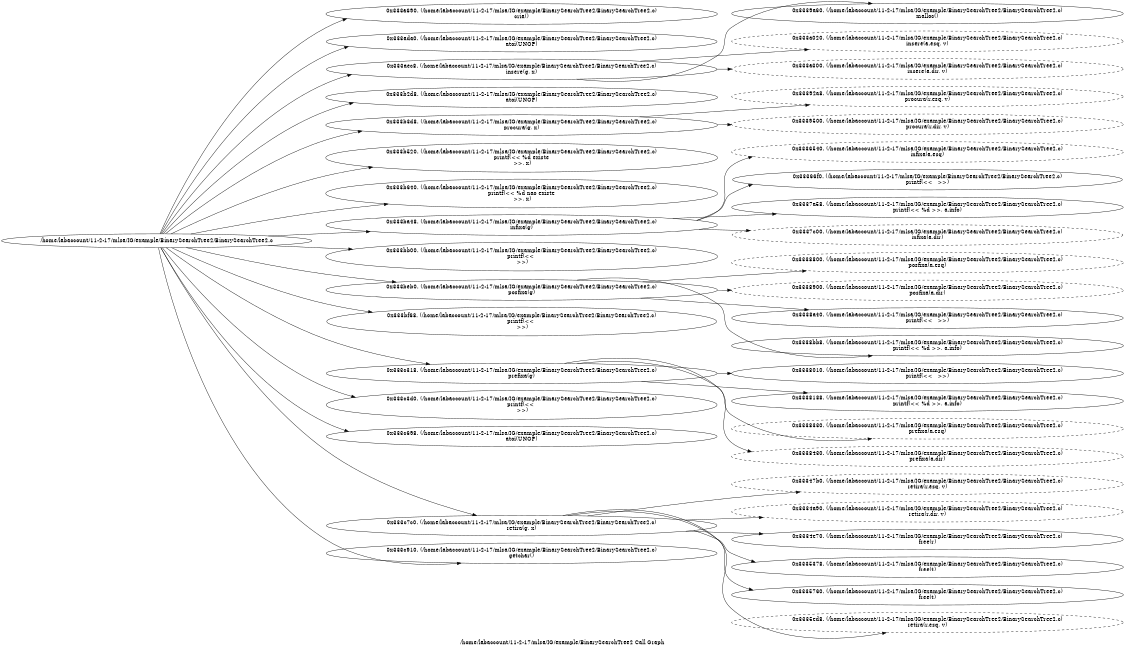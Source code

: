 digraph "/home/labaccount/11-2-17/mlsa/IG/example/BinarySearchTree2 Call Graph" {
	graph [dpi=300
		rankdir=LR
		size="7.5, 10"
		label="/home/labaccount/11-2-17/mlsa/IG/example/BinarySearchTree2 Call Graph"
	];

	Node0x948151315 [shape=oval, label="/home/labaccount/11-2-17/mlsa/IG/example/BinarySearchTree2/BinarySearchTree2.c"];
	Node0x697718668 [shape=oval, label="0x333a690. (/home/labaccount/11-2-17/mlsa/IG/example/BinarySearchTree2/BinarySearchTree2.c)\ncria()"];
	Node0x948151315 -> Node0x697718668;
	Node0x945140677 [shape=oval, label="0x333ada0. (/home/labaccount/11-2-17/mlsa/IG/example/BinarySearchTree2/BinarySearchTree2.c)\natoi(UNOP)"];
	Node0x948151315 -> Node0x945140677;
	Node0x524657279 [shape=oval, label="0x333aec8. (/home/labaccount/11-2-17/mlsa/IG/example/BinarySearchTree2/BinarySearchTree2.c)\ninsere(g, x)"];
	Node0x948151315 -> Node0x524657279;
	Node0x889610736 [shape=oval, label="0x333b2d8. (/home/labaccount/11-2-17/mlsa/IG/example/BinarySearchTree2/BinarySearchTree2.c)\natoi(UNOP)"];
	Node0x948151315 -> Node0x889610736;
	Node0x608350099 [shape=oval, label="0x333b3d8. (/home/labaccount/11-2-17/mlsa/IG/example/BinarySearchTree2/BinarySearchTree2.c)\nprocura(g, x)"];
	Node0x948151315 -> Node0x608350099;
	Node0x753943067 [shape=oval, label="0x333b520. (/home/labaccount/11-2-17/mlsa/IG/example/BinarySearchTree2/BinarySearchTree2.c)\nprintf(<< %d existe\n >>, x)"];
	Node0x948151315 -> Node0x753943067;
	Node0x410334984 [shape=oval, label="0x333b640. (/home/labaccount/11-2-17/mlsa/IG/example/BinarySearchTree2/BinarySearchTree2.c)\nprintf(<< %d nao existe\n >>, x)"];
	Node0x948151315 -> Node0x410334984;
	Node0x516489345 [shape=oval, label="0x333ba48. (/home/labaccount/11-2-17/mlsa/IG/example/BinarySearchTree2/BinarySearchTree2.c)\ninfixa(g)"];
	Node0x948151315 -> Node0x516489345;
	Node0x144621784 [shape=oval, label="0x333bb00. (/home/labaccount/11-2-17/mlsa/IG/example/BinarySearchTree2/BinarySearchTree2.c)\nprintf(<< \n >>)"];
	Node0x948151315 -> Node0x144621784;
	Node0x249091970 [shape=oval, label="0x333beb0. (/home/labaccount/11-2-17/mlsa/IG/example/BinarySearchTree2/BinarySearchTree2.c)\nposfixa(g)"];
	Node0x948151315 -> Node0x249091970;
	Node0x447079865 [shape=oval, label="0x333bf68. (/home/labaccount/11-2-17/mlsa/IG/example/BinarySearchTree2/BinarySearchTree2.c)\nprintf(<< \n >>)"];
	Node0x948151315 -> Node0x447079865;
	Node0x208007528 [shape=oval, label="0x333c318. (/home/labaccount/11-2-17/mlsa/IG/example/BinarySearchTree2/BinarySearchTree2.c)\nprefixa(g)"];
	Node0x948151315 -> Node0x208007528;
	Node0x974088088 [shape=oval, label="0x333c3d0. (/home/labaccount/11-2-17/mlsa/IG/example/BinarySearchTree2/BinarySearchTree2.c)\nprintf(<< \n >>)"];
	Node0x948151315 -> Node0x974088088;
	Node0x817748398 [shape=oval, label="0x333c698. (/home/labaccount/11-2-17/mlsa/IG/example/BinarySearchTree2/BinarySearchTree2.c)\natoi(UNOP)"];
	Node0x948151315 -> Node0x817748398;
	Node0x484440157 [shape=oval, label="0x333c7c0. (/home/labaccount/11-2-17/mlsa/IG/example/BinarySearchTree2/BinarySearchTree2.c)\nretira(g, x)"];
	Node0x948151315 -> Node0x484440157;
	Node0x319553735 [shape=oval, label="0x333c910. (/home/labaccount/11-2-17/mlsa/IG/example/BinarySearchTree2/BinarySearchTree2.c)\ngetchar()"];
	Node0x948151315 -> Node0x319553735;
	Node0x520600785 [shape=oval, label="0x3339a60. (/home/labaccount/11-2-17/mlsa/IG/example/BinarySearchTree2/BinarySearchTree2.c)\nmalloc()"];
	Node0x524657279 -> Node0x520600785;
	Node0x612826667 [shape=oval, style=dashed, label="0x333a020. (/home/labaccount/11-2-17/mlsa/IG/example/BinarySearchTree2/BinarySearchTree2.c)\ninsere(a.esq, v)"];
	Node0x524657279 -> Node0x612826667;
	Node0x312408119 [shape=oval, style=dashed, label="0x333a300. (/home/labaccount/11-2-17/mlsa/IG/example/BinarySearchTree2/BinarySearchTree2.c)\ninsere(a.dir, v)"];
	Node0x524657279 -> Node0x312408119;
	Node0x887164535 [shape=oval, style=dashed, label="0x33392a8. (/home/labaccount/11-2-17/mlsa/IG/example/BinarySearchTree2/BinarySearchTree2.c)\nprocura(r.esq, v)"];
	Node0x608350099 -> Node0x887164535;
	Node0x201892727 [shape=oval, style=dashed, label="0x3339500. (/home/labaccount/11-2-17/mlsa/IG/example/BinarySearchTree2/BinarySearchTree2.c)\nprocura(r.dir, v)"];
	Node0x608350099 -> Node0x201892727;
	Node0x133993946 [shape=oval, style=dashed, label="0x3336540. (/home/labaccount/11-2-17/mlsa/IG/example/BinarySearchTree2/BinarySearchTree2.c)\ninfixa(a.esq)"];
	Node0x516489345 -> Node0x133993946;
	Node0x994285348 [shape=oval, label="0x33366f0. (/home/labaccount/11-2-17/mlsa/IG/example/BinarySearchTree2/BinarySearchTree2.c)\nprintf(<<   >>)"];
	Node0x516489345 -> Node0x994285348;
	Node0x431016303 [shape=oval, label="0x3337a58. (/home/labaccount/11-2-17/mlsa/IG/example/BinarySearchTree2/BinarySearchTree2.c)\nprintf(<< %d >>, a.info)"];
	Node0x516489345 -> Node0x431016303;
	Node0x803318760 [shape=oval, style=dashed, label="0x3337c00. (/home/labaccount/11-2-17/mlsa/IG/example/BinarySearchTree2/BinarySearchTree2.c)\ninfixa(a.dir)"];
	Node0x516489345 -> Node0x803318760;
	Node0x856386539 [shape=oval, style=dashed, label="0x3338800. (/home/labaccount/11-2-17/mlsa/IG/example/BinarySearchTree2/BinarySearchTree2.c)\nposfixa(a.esq)"];
	Node0x249091970 -> Node0x856386539;
	Node0x372725589 [shape=oval, style=dashed, label="0x3338900. (/home/labaccount/11-2-17/mlsa/IG/example/BinarySearchTree2/BinarySearchTree2.c)\nposfixa(a.dir)"];
	Node0x249091970 -> Node0x372725589;
	Node0x706323428 [shape=oval, label="0x3338a40. (/home/labaccount/11-2-17/mlsa/IG/example/BinarySearchTree2/BinarySearchTree2.c)\nprintf(<<   >>)"];
	Node0x249091970 -> Node0x706323428;
	Node0x363700581 [shape=oval, label="0x3338bb8. (/home/labaccount/11-2-17/mlsa/IG/example/BinarySearchTree2/BinarySearchTree2.c)\nprintf(<< %d >>, a.info)"];
	Node0x249091970 -> Node0x363700581;
	Node0x730476113 [shape=oval, label="0x3338010. (/home/labaccount/11-2-17/mlsa/IG/example/BinarySearchTree2/BinarySearchTree2.c)\nprintf(<<   >>)"];
	Node0x208007528 -> Node0x730476113;
	Node0x951442569 [shape=oval, label="0x3338188. (/home/labaccount/11-2-17/mlsa/IG/example/BinarySearchTree2/BinarySearchTree2.c)\nprintf(<< %d >>, a.info)"];
	Node0x208007528 -> Node0x951442569;
	Node0x900426355 [shape=oval, style=dashed, label="0x3338330. (/home/labaccount/11-2-17/mlsa/IG/example/BinarySearchTree2/BinarySearchTree2.c)\nprefixa(a.esq)"];
	Node0x208007528 -> Node0x900426355;
	Node0x881629624 [shape=oval, style=dashed, label="0x3338430. (/home/labaccount/11-2-17/mlsa/IG/example/BinarySearchTree2/BinarySearchTree2.c)\nprefixa(a.dir)"];
	Node0x208007528 -> Node0x881629624;
	Node0x780869228 [shape=oval, style=dashed, label="0x33347b0. (/home/labaccount/11-2-17/mlsa/IG/example/BinarySearchTree2/BinarySearchTree2.c)\nretira(r.esq, v)"];
	Node0x484440157 -> Node0x780869228;
	Node0x325316795 [shape=oval, style=dashed, label="0x3334a90. (/home/labaccount/11-2-17/mlsa/IG/example/BinarySearchTree2/BinarySearchTree2.c)\nretira(r.dir, v)"];
	Node0x484440157 -> Node0x325316795;
	Node0x961592330 [shape=oval, label="0x3334e70. (/home/labaccount/11-2-17/mlsa/IG/example/BinarySearchTree2/BinarySearchTree2.c)\nfree(r)"];
	Node0x484440157 -> Node0x961592330;
	Node0x906767809 [shape=oval, label="0x3335378. (/home/labaccount/11-2-17/mlsa/IG/example/BinarySearchTree2/BinarySearchTree2.c)\nfree(t)"];
	Node0x484440157 -> Node0x906767809;
	Node0x642428806 [shape=oval, label="0x3335760. (/home/labaccount/11-2-17/mlsa/IG/example/BinarySearchTree2/BinarySearchTree2.c)\nfree(t)"];
	Node0x484440157 -> Node0x642428806;
	Node0x301793727 [shape=oval, style=dashed, label="0x3335ed8. (/home/labaccount/11-2-17/mlsa/IG/example/BinarySearchTree2/BinarySearchTree2.c)\nretira(r.esq, v)"];
	Node0x484440157 -> Node0x301793727;
}
